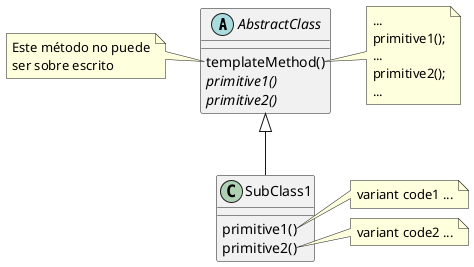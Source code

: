 @startuml
'https://plantuml.com/class-diagram

abstract AbstractClass {
    templateMethod()
    {abstract} primitive1()
    {abstract} primitive2()
}

class SubClass1 {
    primitive1()
    primitive2()
}

note right of AbstractClass::templateMethod
    ...
    primitive1();
    ...
    primitive2();
    ...
end note

note left of AbstractClass::templateMethod
    Este método no puede
    ser sobre escrito
end note

note right of SubClass1::primitive1
    variant code1 ...
end note

note right of SubClass1::primitive2
    variant code2 ...
end note

AbstractClass <|-- SubClass1

@enduml